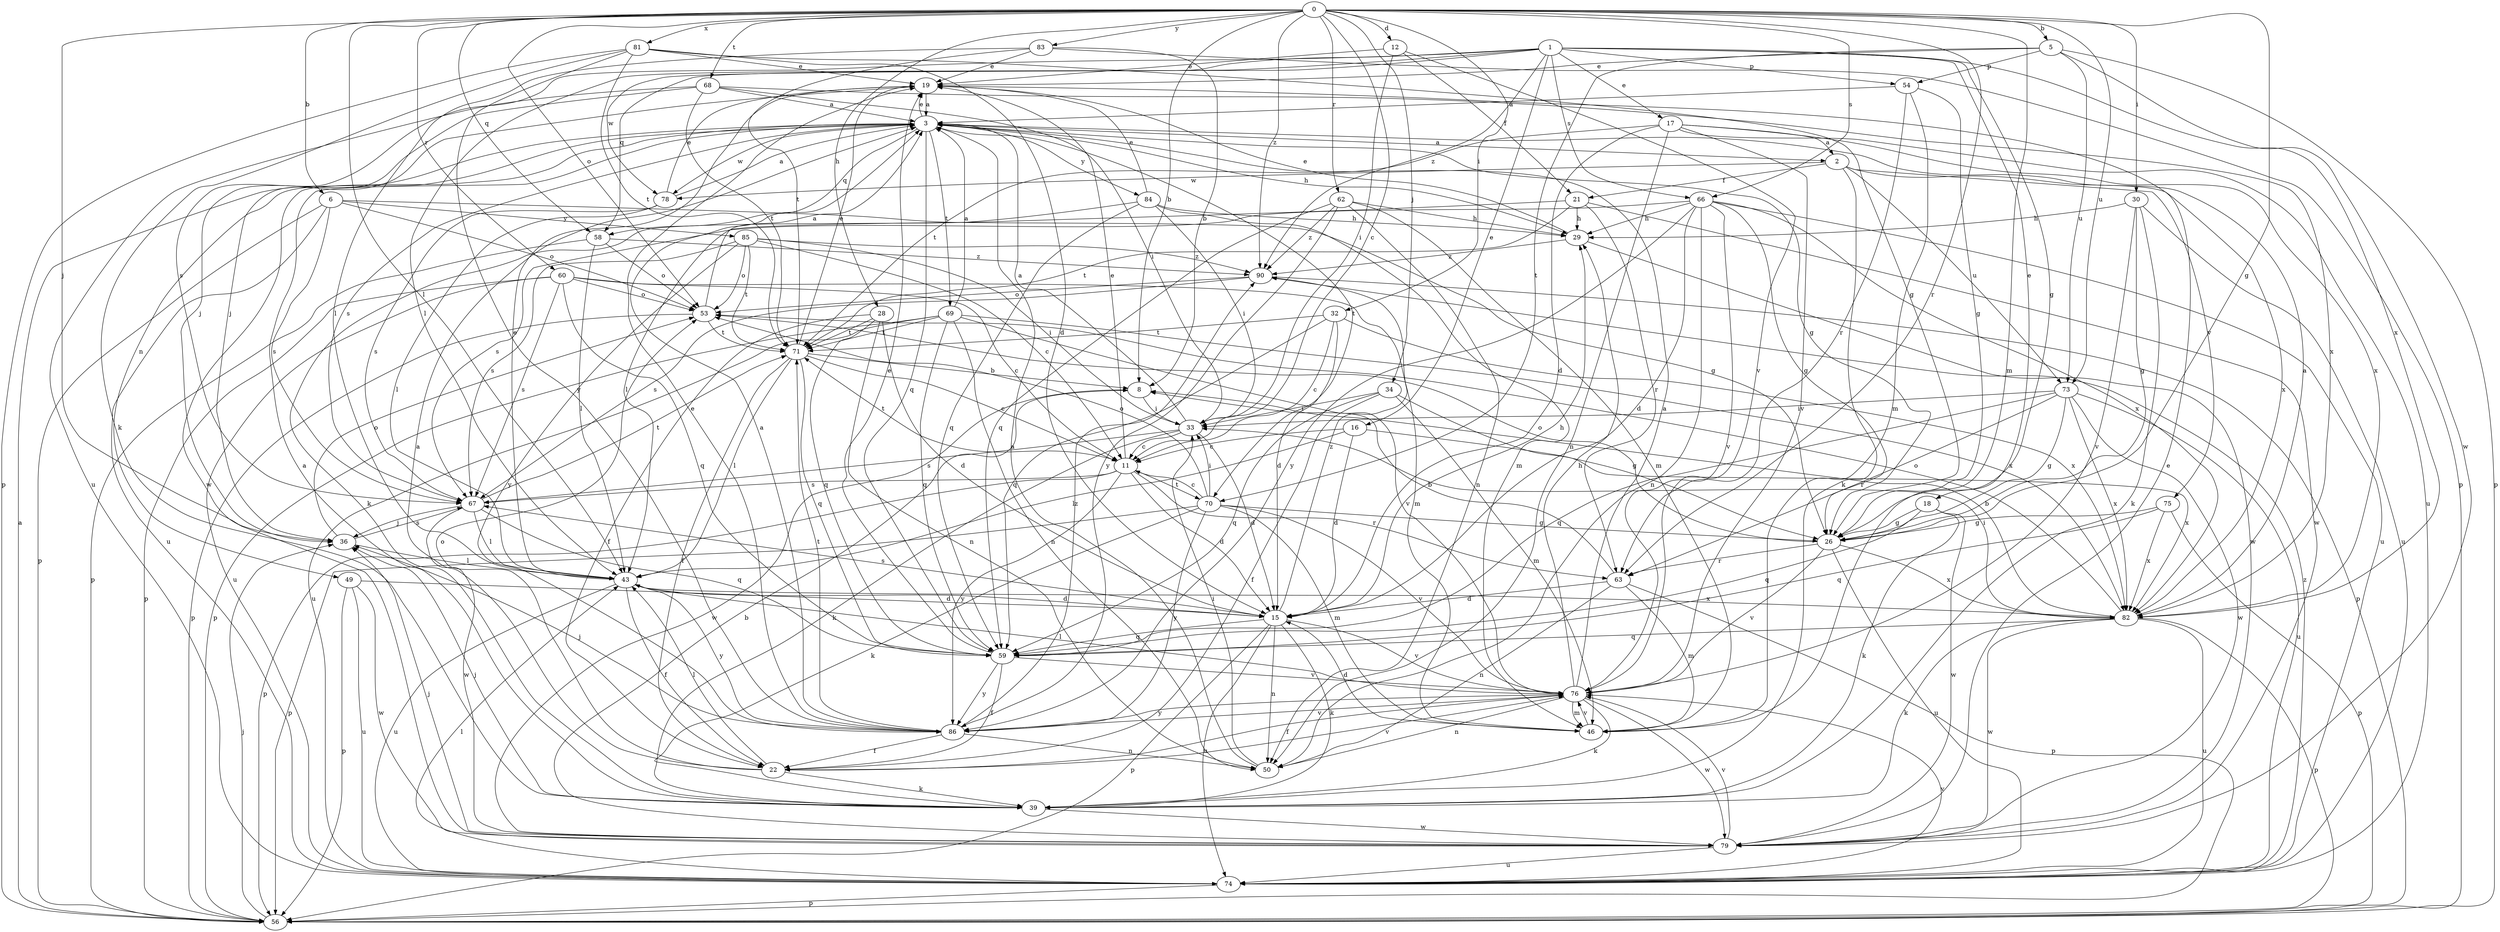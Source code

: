 strict digraph  {
0;
1;
2;
3;
5;
6;
8;
11;
12;
15;
16;
17;
18;
19;
21;
22;
26;
28;
29;
30;
32;
33;
34;
36;
39;
43;
46;
49;
50;
53;
54;
56;
58;
59;
60;
62;
63;
66;
67;
68;
69;
70;
71;
73;
74;
75;
76;
78;
79;
81;
82;
83;
84;
85;
86;
90;
0 -> 5  [label=b];
0 -> 6  [label=b];
0 -> 8  [label=b];
0 -> 11  [label=c];
0 -> 12  [label=d];
0 -> 26  [label=g];
0 -> 28  [label=h];
0 -> 30  [label=i];
0 -> 32  [label=i];
0 -> 34  [label=j];
0 -> 36  [label=j];
0 -> 43  [label=l];
0 -> 46  [label=m];
0 -> 53  [label=o];
0 -> 58  [label=q];
0 -> 60  [label=r];
0 -> 62  [label=r];
0 -> 63  [label=r];
0 -> 66  [label=s];
0 -> 68  [label=t];
0 -> 73  [label=u];
0 -> 81  [label=x];
0 -> 83  [label=y];
0 -> 90  [label=z];
1 -> 16  [label=e];
1 -> 17  [label=e];
1 -> 18  [label=e];
1 -> 26  [label=g];
1 -> 43  [label=l];
1 -> 54  [label=p];
1 -> 58  [label=q];
1 -> 66  [label=s];
1 -> 67  [label=s];
1 -> 78  [label=w];
1 -> 82  [label=x];
1 -> 90  [label=z];
2 -> 21  [label=f];
2 -> 39  [label=k];
2 -> 73  [label=u];
2 -> 75  [label=v];
2 -> 78  [label=w];
2 -> 82  [label=x];
3 -> 2  [label=a];
3 -> 19  [label=e];
3 -> 26  [label=g];
3 -> 29  [label=h];
3 -> 49  [label=n];
3 -> 58  [label=q];
3 -> 59  [label=q];
3 -> 67  [label=s];
3 -> 69  [label=t];
3 -> 70  [label=t];
3 -> 78  [label=w];
3 -> 79  [label=w];
3 -> 84  [label=y];
5 -> 19  [label=e];
5 -> 54  [label=p];
5 -> 56  [label=p];
5 -> 70  [label=t];
5 -> 73  [label=u];
5 -> 79  [label=w];
6 -> 26  [label=g];
6 -> 53  [label=o];
6 -> 56  [label=p];
6 -> 67  [label=s];
6 -> 74  [label=u];
6 -> 85  [label=y];
8 -> 33  [label=i];
8 -> 79  [label=w];
11 -> 15  [label=d];
11 -> 19  [label=e];
11 -> 56  [label=p];
11 -> 63  [label=r];
11 -> 67  [label=s];
11 -> 70  [label=t];
11 -> 71  [label=t];
11 -> 86  [label=y];
12 -> 19  [label=e];
12 -> 21  [label=f];
12 -> 33  [label=i];
12 -> 76  [label=v];
15 -> 29  [label=h];
15 -> 39  [label=k];
15 -> 50  [label=n];
15 -> 56  [label=p];
15 -> 59  [label=q];
15 -> 67  [label=s];
15 -> 74  [label=u];
15 -> 76  [label=v];
15 -> 90  [label=z];
16 -> 11  [label=c];
16 -> 15  [label=d];
16 -> 43  [label=l];
16 -> 82  [label=x];
17 -> 2  [label=a];
17 -> 15  [label=d];
17 -> 50  [label=n];
17 -> 71  [label=t];
17 -> 74  [label=u];
17 -> 76  [label=v];
17 -> 82  [label=x];
18 -> 26  [label=g];
18 -> 39  [label=k];
18 -> 59  [label=q];
18 -> 79  [label=w];
19 -> 3  [label=a];
19 -> 36  [label=j];
21 -> 29  [label=h];
21 -> 43  [label=l];
21 -> 63  [label=r];
21 -> 71  [label=t];
21 -> 79  [label=w];
22 -> 3  [label=a];
22 -> 39  [label=k];
22 -> 43  [label=l];
22 -> 53  [label=o];
22 -> 76  [label=v];
26 -> 53  [label=o];
26 -> 63  [label=r];
26 -> 74  [label=u];
26 -> 76  [label=v];
26 -> 82  [label=x];
28 -> 15  [label=d];
28 -> 22  [label=f];
28 -> 50  [label=n];
28 -> 59  [label=q];
28 -> 71  [label=t];
29 -> 19  [label=e];
29 -> 79  [label=w];
29 -> 90  [label=z];
30 -> 26  [label=g];
30 -> 29  [label=h];
30 -> 39  [label=k];
30 -> 74  [label=u];
30 -> 76  [label=v];
32 -> 11  [label=c];
32 -> 15  [label=d];
32 -> 59  [label=q];
32 -> 71  [label=t];
32 -> 82  [label=x];
33 -> 3  [label=a];
33 -> 11  [label=c];
33 -> 15  [label=d];
33 -> 39  [label=k];
33 -> 67  [label=s];
34 -> 22  [label=f];
34 -> 26  [label=g];
34 -> 33  [label=i];
34 -> 46  [label=m];
34 -> 59  [label=q];
36 -> 43  [label=l];
36 -> 53  [label=o];
36 -> 67  [label=s];
39 -> 3  [label=a];
39 -> 36  [label=j];
39 -> 79  [label=w];
43 -> 15  [label=d];
43 -> 19  [label=e];
43 -> 22  [label=f];
43 -> 74  [label=u];
43 -> 82  [label=x];
43 -> 86  [label=y];
46 -> 15  [label=d];
46 -> 76  [label=v];
49 -> 15  [label=d];
49 -> 56  [label=p];
49 -> 74  [label=u];
49 -> 79  [label=w];
50 -> 3  [label=a];
50 -> 33  [label=i];
53 -> 3  [label=a];
53 -> 56  [label=p];
53 -> 71  [label=t];
54 -> 3  [label=a];
54 -> 26  [label=g];
54 -> 46  [label=m];
54 -> 63  [label=r];
56 -> 3  [label=a];
56 -> 36  [label=j];
58 -> 43  [label=l];
58 -> 53  [label=o];
58 -> 56  [label=p];
58 -> 90  [label=z];
59 -> 19  [label=e];
59 -> 22  [label=f];
59 -> 76  [label=v];
59 -> 86  [label=y];
60 -> 11  [label=c];
60 -> 46  [label=m];
60 -> 53  [label=o];
60 -> 56  [label=p];
60 -> 59  [label=q];
60 -> 67  [label=s];
60 -> 74  [label=u];
62 -> 29  [label=h];
62 -> 46  [label=m];
62 -> 50  [label=n];
62 -> 59  [label=q];
62 -> 86  [label=y];
62 -> 90  [label=z];
63 -> 8  [label=b];
63 -> 15  [label=d];
63 -> 46  [label=m];
63 -> 50  [label=n];
63 -> 56  [label=p];
66 -> 15  [label=d];
66 -> 26  [label=g];
66 -> 29  [label=h];
66 -> 50  [label=n];
66 -> 67  [label=s];
66 -> 74  [label=u];
66 -> 76  [label=v];
66 -> 82  [label=x];
66 -> 86  [label=y];
67 -> 36  [label=j];
67 -> 43  [label=l];
67 -> 59  [label=q];
67 -> 71  [label=t];
67 -> 79  [label=w];
68 -> 3  [label=a];
68 -> 33  [label=i];
68 -> 36  [label=j];
68 -> 71  [label=t];
68 -> 74  [label=u];
68 -> 82  [label=x];
69 -> 3  [label=a];
69 -> 50  [label=n];
69 -> 56  [label=p];
69 -> 59  [label=q];
69 -> 71  [label=t];
69 -> 74  [label=u];
69 -> 76  [label=v];
69 -> 82  [label=x];
70 -> 11  [label=c];
70 -> 26  [label=g];
70 -> 33  [label=i];
70 -> 39  [label=k];
70 -> 46  [label=m];
70 -> 53  [label=o];
70 -> 56  [label=p];
70 -> 76  [label=v];
70 -> 86  [label=y];
71 -> 8  [label=b];
71 -> 11  [label=c];
71 -> 19  [label=e];
71 -> 22  [label=f];
71 -> 43  [label=l];
71 -> 59  [label=q];
73 -> 26  [label=g];
73 -> 33  [label=i];
73 -> 59  [label=q];
73 -> 63  [label=r];
73 -> 74  [label=u];
73 -> 79  [label=w];
73 -> 82  [label=x];
74 -> 43  [label=l];
74 -> 56  [label=p];
74 -> 76  [label=v];
74 -> 90  [label=z];
75 -> 26  [label=g];
75 -> 56  [label=p];
75 -> 59  [label=q];
75 -> 82  [label=x];
76 -> 3  [label=a];
76 -> 22  [label=f];
76 -> 29  [label=h];
76 -> 39  [label=k];
76 -> 43  [label=l];
76 -> 46  [label=m];
76 -> 50  [label=n];
76 -> 79  [label=w];
76 -> 86  [label=y];
78 -> 3  [label=a];
78 -> 19  [label=e];
78 -> 43  [label=l];
78 -> 67  [label=s];
79 -> 8  [label=b];
79 -> 19  [label=e];
79 -> 36  [label=j];
79 -> 74  [label=u];
79 -> 76  [label=v];
81 -> 15  [label=d];
81 -> 19  [label=e];
81 -> 26  [label=g];
81 -> 39  [label=k];
81 -> 56  [label=p];
81 -> 71  [label=t];
81 -> 86  [label=y];
82 -> 3  [label=a];
82 -> 8  [label=b];
82 -> 33  [label=i];
82 -> 39  [label=k];
82 -> 53  [label=o];
82 -> 56  [label=p];
82 -> 59  [label=q];
82 -> 74  [label=u];
82 -> 79  [label=w];
83 -> 8  [label=b];
83 -> 19  [label=e];
83 -> 43  [label=l];
83 -> 56  [label=p];
83 -> 71  [label=t];
84 -> 19  [label=e];
84 -> 29  [label=h];
84 -> 33  [label=i];
84 -> 39  [label=k];
84 -> 46  [label=m];
84 -> 59  [label=q];
85 -> 11  [label=c];
85 -> 33  [label=i];
85 -> 53  [label=o];
85 -> 67  [label=s];
85 -> 71  [label=t];
85 -> 86  [label=y];
85 -> 90  [label=z];
86 -> 3  [label=a];
86 -> 19  [label=e];
86 -> 22  [label=f];
86 -> 36  [label=j];
86 -> 50  [label=n];
86 -> 71  [label=t];
86 -> 76  [label=v];
86 -> 90  [label=z];
90 -> 53  [label=o];
90 -> 56  [label=p];
90 -> 67  [label=s];
}
